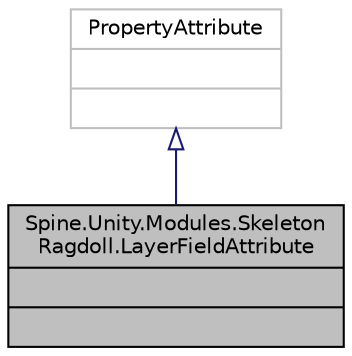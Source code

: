 digraph "Spine.Unity.Modules.SkeletonRagdoll.LayerFieldAttribute"
{
 // LATEX_PDF_SIZE
  edge [fontname="Helvetica",fontsize="10",labelfontname="Helvetica",labelfontsize="10"];
  node [fontname="Helvetica",fontsize="10",shape=record];
  Node1 [label="{Spine.Unity.Modules.Skeleton\lRagdoll.LayerFieldAttribute\n||}",height=0.2,width=0.4,color="black", fillcolor="grey75", style="filled", fontcolor="black",tooltip=" "];
  Node2 -> Node1 [dir="back",color="midnightblue",fontsize="10",style="solid",arrowtail="onormal"];
  Node2 [label="{PropertyAttribute\n||}",height=0.2,width=0.4,color="grey75", fillcolor="white", style="filled",tooltip=" "];
}
